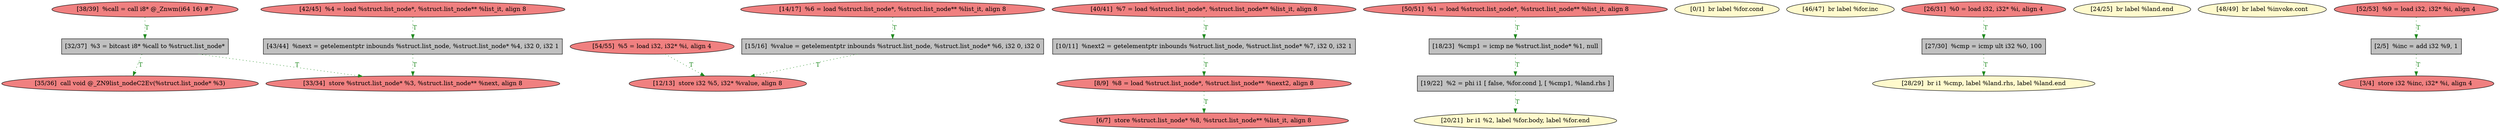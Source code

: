
digraph G {


node627 [fillcolor=lightcoral,label="[38/39]  %call = call i8* @_Znwm(i64 16) #7",shape=ellipse,style=filled ]
node628 [fillcolor=grey,label="[15/16]  %value = getelementptr inbounds %struct.list_node, %struct.list_node* %6, i32 0, i32 0",shape=rectangle,style=filled ]
node626 [fillcolor=lightcoral,label="[42/45]  %4 = load %struct.list_node*, %struct.list_node** %list_it, align 8",shape=ellipse,style=filled ]
node625 [fillcolor=lightcoral,label="[40/41]  %7 = load %struct.list_node*, %struct.list_node** %list_it, align 8",shape=ellipse,style=filled ]
node624 [fillcolor=grey,label="[32/37]  %3 = bitcast i8* %call to %struct.list_node*",shape=rectangle,style=filled ]
node621 [fillcolor=grey,label="[18/23]  %cmp1 = icmp ne %struct.list_node* %1, null",shape=rectangle,style=filled ]
node618 [fillcolor=lemonchiffon,label="[0/1]  br label %for.cond",shape=ellipse,style=filled ]
node617 [fillcolor=lightcoral,label="[8/9]  %8 = load %struct.list_node*, %struct.list_node** %next2, align 8",shape=ellipse,style=filled ]
node605 [fillcolor=lemonchiffon,label="[46/47]  br label %for.inc",shape=ellipse,style=filled ]
node603 [fillcolor=lightcoral,label="[26/31]  %0 = load i32, i32* %i, align 4",shape=ellipse,style=filled ]
node604 [fillcolor=lemonchiffon,label="[28/29]  br i1 %cmp, label %land.rhs, label %land.end",shape=ellipse,style=filled ]
node619 [fillcolor=lightcoral,label="[14/17]  %6 = load %struct.list_node*, %struct.list_node** %list_it, align 8",shape=ellipse,style=filled ]
node616 [fillcolor=lightcoral,label="[6/7]  store %struct.list_node* %8, %struct.list_node** %list_it, align 8",shape=ellipse,style=filled ]
node601 [fillcolor=lemonchiffon,label="[24/25]  br label %land.end",shape=ellipse,style=filled ]
node615 [fillcolor=grey,label="[10/11]  %next2 = getelementptr inbounds %struct.list_node, %struct.list_node* %7, i32 0, i32 1",shape=rectangle,style=filled ]
node610 [fillcolor=grey,label="[43/44]  %next = getelementptr inbounds %struct.list_node, %struct.list_node* %4, i32 0, i32 1",shape=rectangle,style=filled ]
node608 [fillcolor=lightcoral,label="[33/34]  store %struct.list_node* %3, %struct.list_node** %next, align 8",shape=ellipse,style=filled ]
node606 [fillcolor=lemonchiffon,label="[48/49]  br label %invoke.cont",shape=ellipse,style=filled ]
node611 [fillcolor=lightcoral,label="[50/51]  %1 = load %struct.list_node*, %struct.list_node** %list_it, align 8",shape=ellipse,style=filled ]
node607 [fillcolor=lightcoral,label="[35/36]  call void @_ZN9list_nodeC2Ev(%struct.list_node* %3)",shape=ellipse,style=filled ]
node622 [fillcolor=lemonchiffon,label="[20/21]  br i1 %2, label %for.body, label %for.end",shape=ellipse,style=filled ]
node609 [fillcolor=lightcoral,label="[52/53]  %9 = load i32, i32* %i, align 4",shape=ellipse,style=filled ]
node612 [fillcolor=lightcoral,label="[54/55]  %5 = load i32, i32* %i, align 4",shape=ellipse,style=filled ]
node623 [fillcolor=lightcoral,label="[3/4]  store i32 %inc, i32* %i, align 4",shape=ellipse,style=filled ]
node620 [fillcolor=grey,label="[19/22]  %2 = phi i1 [ false, %for.cond ], [ %cmp1, %land.rhs ]",shape=rectangle,style=filled ]
node613 [fillcolor=lightcoral,label="[12/13]  store i32 %5, i32* %value, align 8",shape=ellipse,style=filled ]
node602 [fillcolor=grey,label="[27/30]  %cmp = icmp ult i32 %0, 100",shape=rectangle,style=filled ]
node614 [fillcolor=grey,label="[2/5]  %inc = add i32 %9, 1",shape=rectangle,style=filled ]

node611->node621 [style=dotted,color=forestgreen,label="T",fontcolor=forestgreen ]
node612->node613 [style=dotted,color=forestgreen,label="T",fontcolor=forestgreen ]
node625->node615 [style=dotted,color=forestgreen,label="T",fontcolor=forestgreen ]
node627->node624 [style=dotted,color=forestgreen,label="T",fontcolor=forestgreen ]
node609->node614 [style=dotted,color=forestgreen,label="T",fontcolor=forestgreen ]
node603->node602 [style=dotted,color=forestgreen,label="T",fontcolor=forestgreen ]
node628->node613 [style=dotted,color=forestgreen,label="T",fontcolor=forestgreen ]
node621->node620 [style=dotted,color=forestgreen,label="T",fontcolor=forestgreen ]
node619->node628 [style=dotted,color=forestgreen,label="T",fontcolor=forestgreen ]
node614->node623 [style=dotted,color=forestgreen,label="T",fontcolor=forestgreen ]
node617->node616 [style=dotted,color=forestgreen,label="T",fontcolor=forestgreen ]
node620->node622 [style=dotted,color=forestgreen,label="T",fontcolor=forestgreen ]
node624->node608 [style=dotted,color=forestgreen,label="T",fontcolor=forestgreen ]
node624->node607 [style=dotted,color=forestgreen,label="T",fontcolor=forestgreen ]
node615->node617 [style=dotted,color=forestgreen,label="T",fontcolor=forestgreen ]
node610->node608 [style=dotted,color=forestgreen,label="T",fontcolor=forestgreen ]
node602->node604 [style=dotted,color=forestgreen,label="T",fontcolor=forestgreen ]
node626->node610 [style=dotted,color=forestgreen,label="T",fontcolor=forestgreen ]


}
